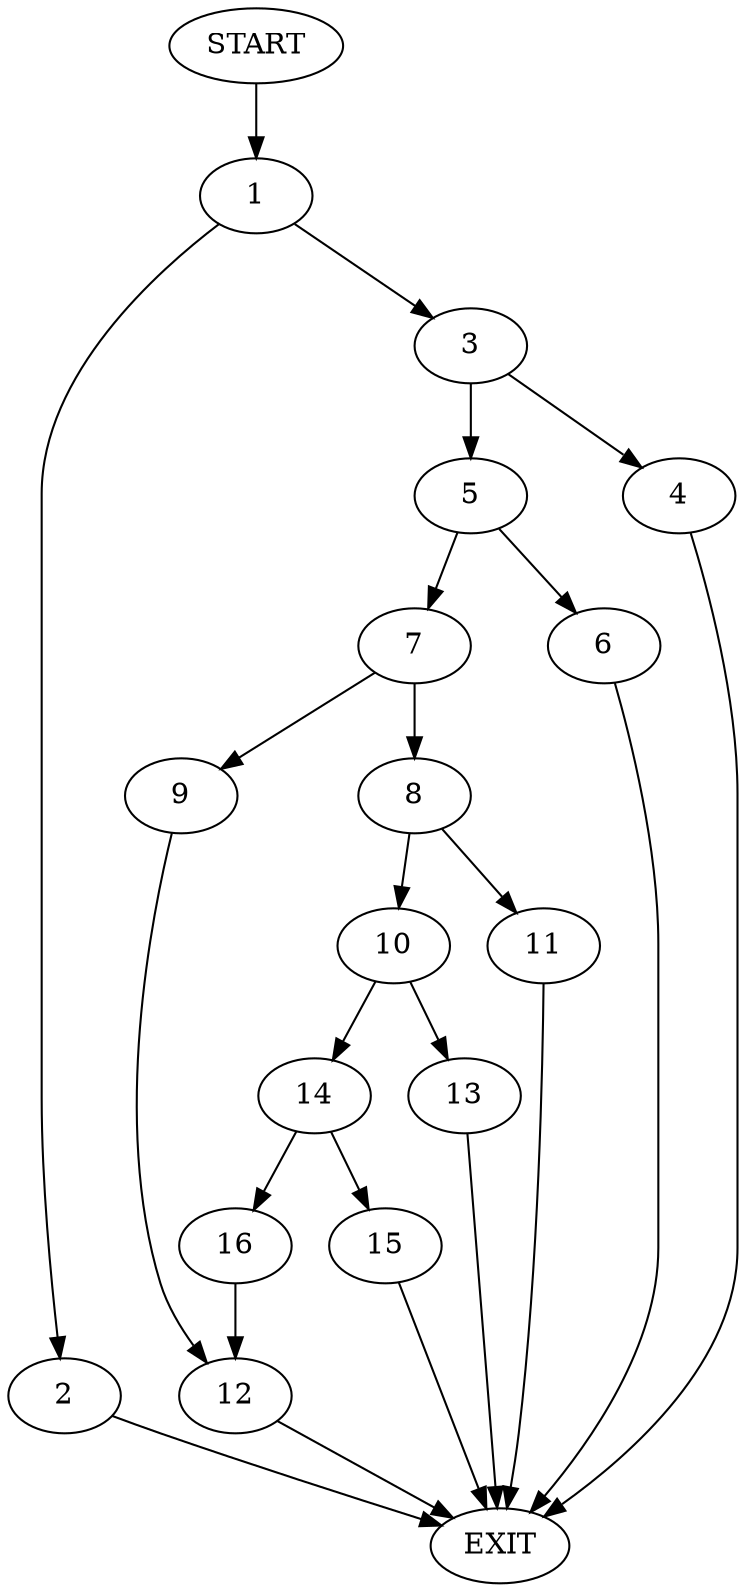 digraph {
0 [label="START"]
17 [label="EXIT"]
0 -> 1
1 -> 2
1 -> 3
2 -> 17
3 -> 4
3 -> 5
4 -> 17
5 -> 6
5 -> 7
6 -> 17
7 -> 8
7 -> 9
8 -> 10
8 -> 11
9 -> 12
12 -> 17
10 -> 13
10 -> 14
11 -> 17
13 -> 17
14 -> 15
14 -> 16
15 -> 17
16 -> 12
}
